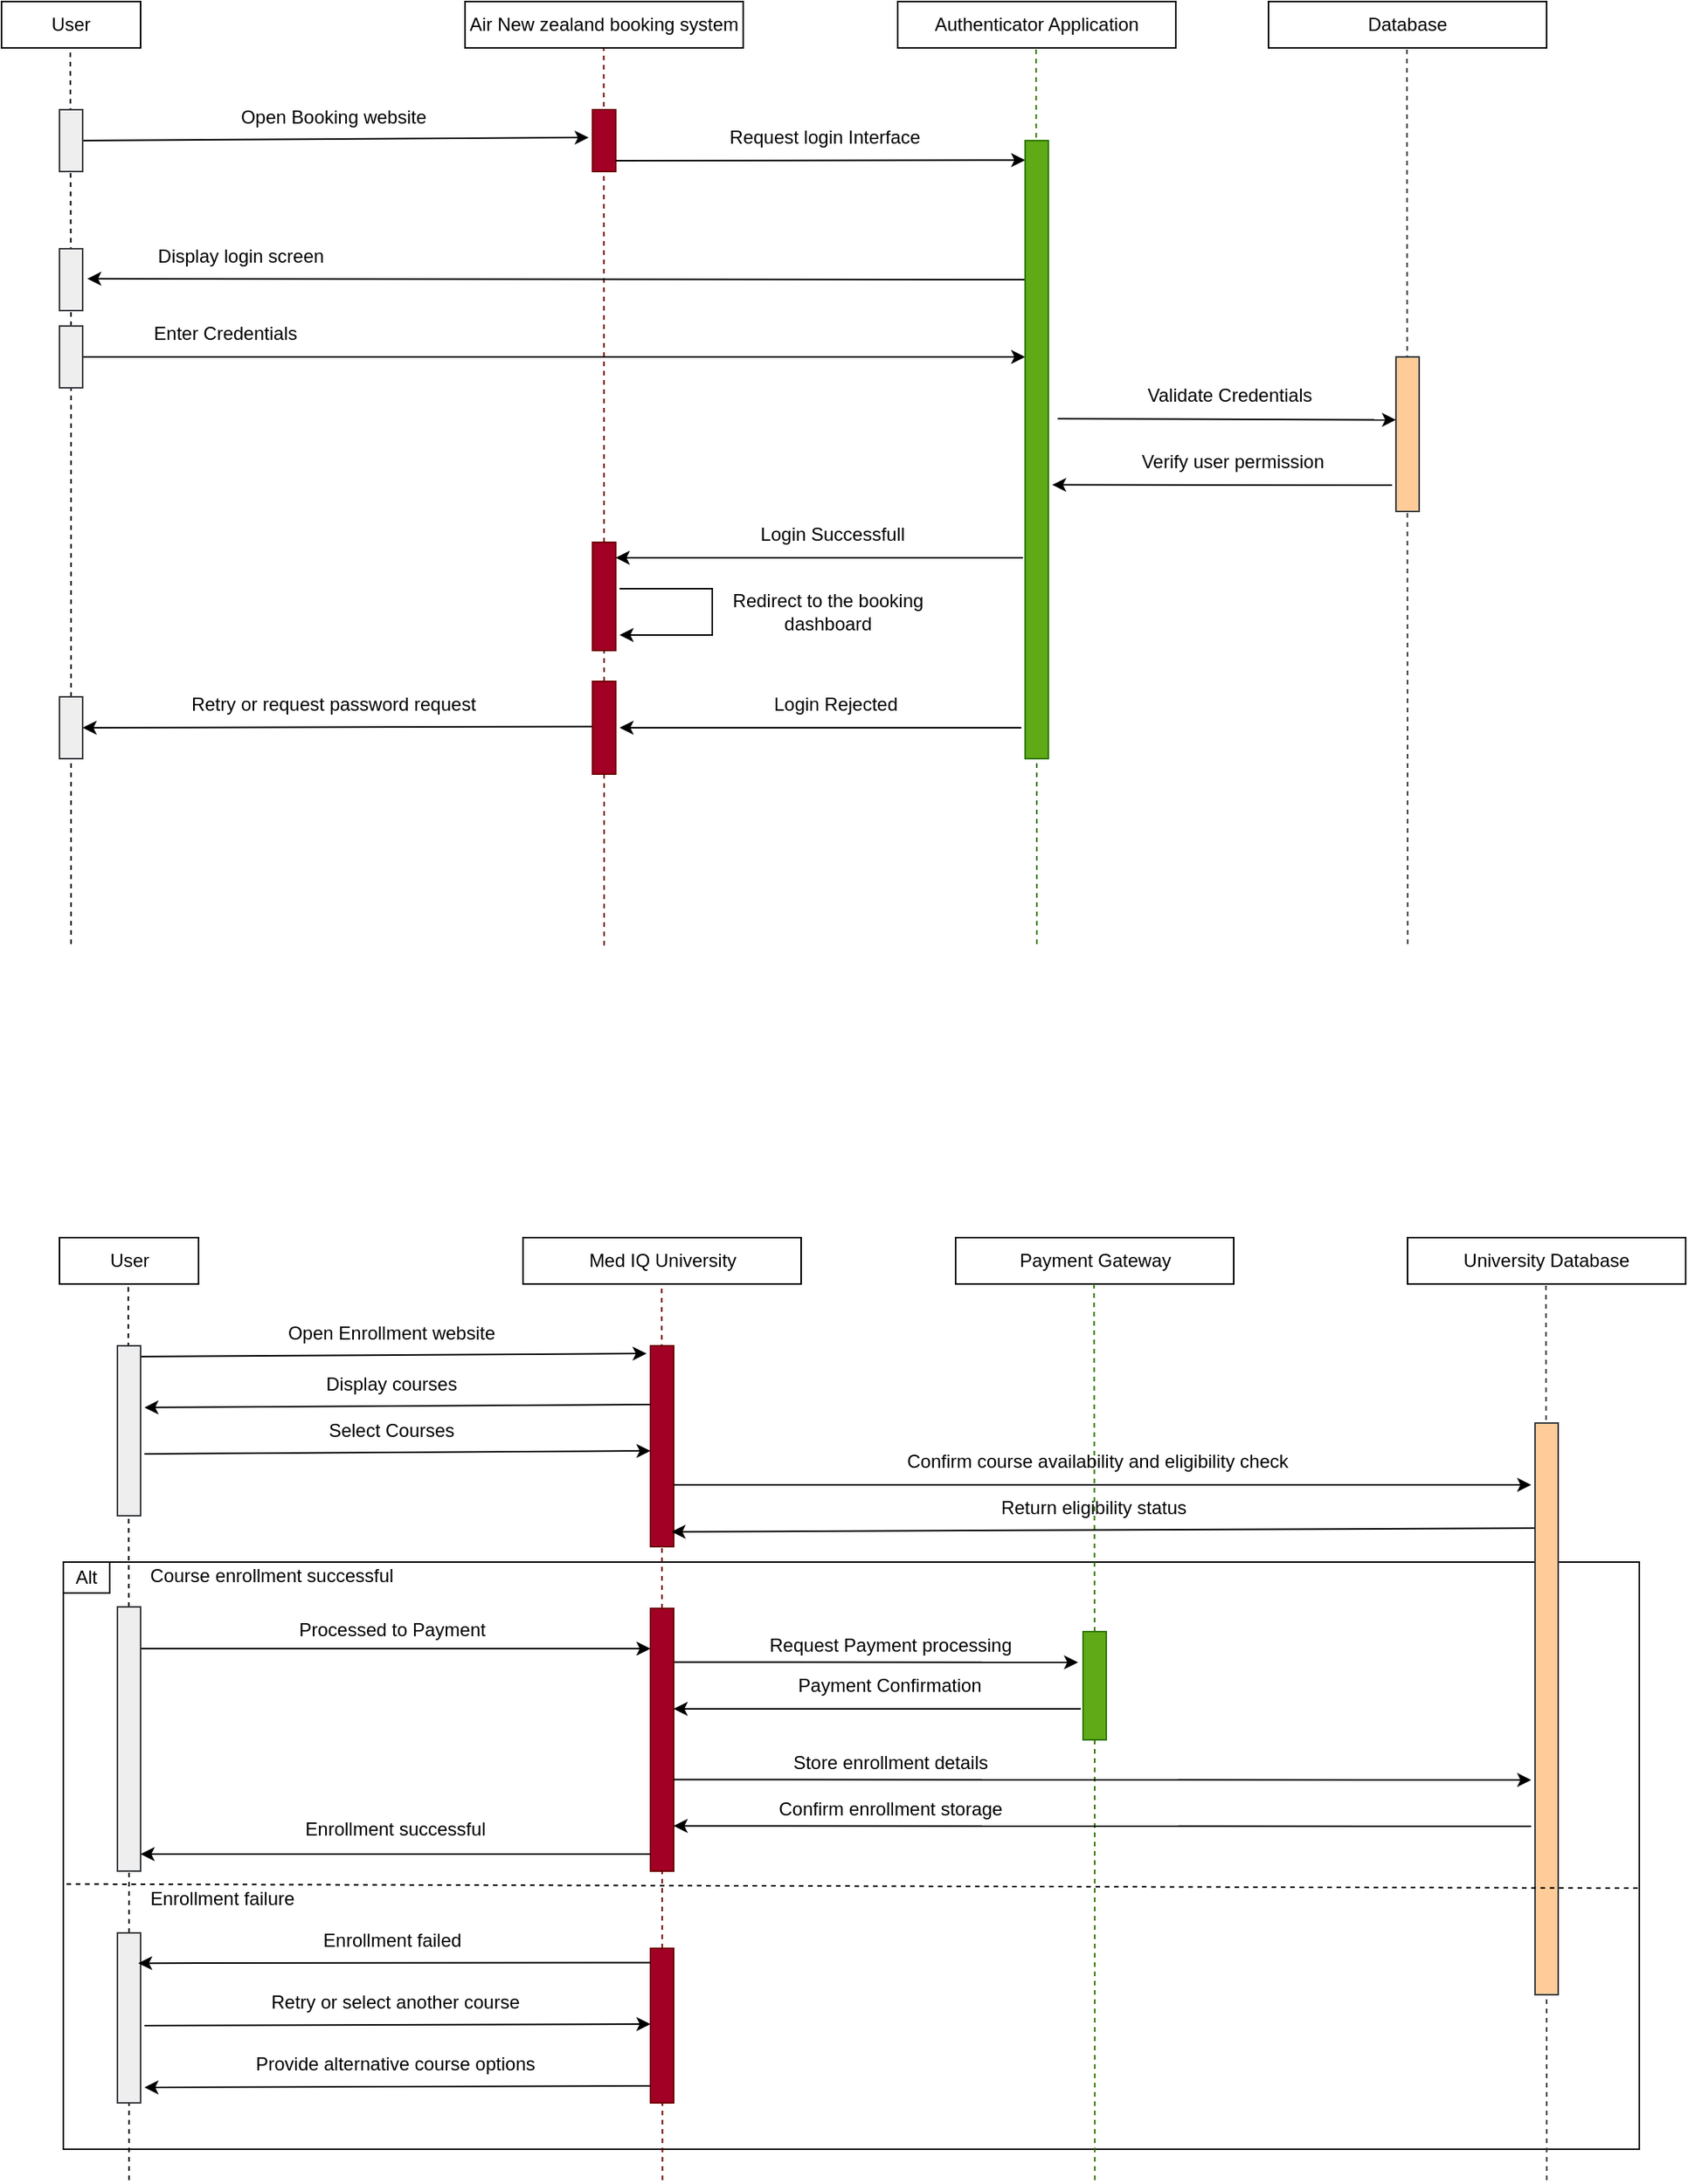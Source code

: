 <mxfile version="27.0.9">
  <diagram name="Page-1" id="YzbKd9JQZFOpudnFDwKt">
    <mxGraphModel dx="2191" dy="1273" grid="1" gridSize="10" guides="1" tooltips="1" connect="1" arrows="1" fold="1" page="1" pageScale="1" pageWidth="850" pageHeight="1100" math="0" shadow="0">
      <root>
        <mxCell id="0" />
        <mxCell id="1" parent="0" />
        <mxCell id="b5PGIRSptxfvXviJMNQf-1" value="" style="rounded=0;whiteSpace=wrap;html=1;fillColor=none;" vertex="1" parent="1">
          <mxGeometry x="80" y="1050" width="1020" height="380" as="geometry" />
        </mxCell>
        <mxCell id="b5PGIRSptxfvXviJMNQf-2" value="" style="endArrow=none;html=1;rounded=0;dashed=1;fillColor=#a20025;strokeColor=#6F0000;" edge="1" parent="1" source="b5PGIRSptxfvXviJMNQf-76">
          <mxGeometry width="50" height="50" relative="1" as="geometry">
            <mxPoint x="430" y="650.889" as="sourcePoint" />
            <mxPoint x="429.75" y="70" as="targetPoint" />
          </mxGeometry>
        </mxCell>
        <mxCell id="b5PGIRSptxfvXviJMNQf-3" value="User" style="rounded=0;whiteSpace=wrap;html=1;" vertex="1" parent="1">
          <mxGeometry x="40" y="40" width="90" height="30" as="geometry" />
        </mxCell>
        <mxCell id="b5PGIRSptxfvXviJMNQf-4" value="Air New zealand booking system" style="rounded=0;whiteSpace=wrap;html=1;" vertex="1" parent="1">
          <mxGeometry x="340" y="40" width="180" height="30" as="geometry" />
        </mxCell>
        <mxCell id="b5PGIRSptxfvXviJMNQf-5" value="Authenticator Application" style="rounded=0;whiteSpace=wrap;html=1;" vertex="1" parent="1">
          <mxGeometry x="620" y="40" width="180" height="30" as="geometry" />
        </mxCell>
        <mxCell id="b5PGIRSptxfvXviJMNQf-6" value="" style="endArrow=classic;html=1;rounded=0;" edge="1" parent="1" source="b5PGIRSptxfvXviJMNQf-30">
          <mxGeometry width="50" height="50" relative="1" as="geometry">
            <mxPoint x="85" y="129.5" as="sourcePoint" />
            <mxPoint x="420" y="128" as="targetPoint" />
          </mxGeometry>
        </mxCell>
        <mxCell id="b5PGIRSptxfvXviJMNQf-7" value="" style="rounded=0;whiteSpace=wrap;html=1;fillColor=#a20025;fontColor=#ffffff;strokeColor=#6F0000;gradientColor=none;" vertex="1" parent="1">
          <mxGeometry x="422.5" y="110" width="15" height="40" as="geometry" />
        </mxCell>
        <mxCell id="b5PGIRSptxfvXviJMNQf-8" value="" style="endArrow=none;html=1;rounded=0;dashed=1;" edge="1" parent="1" source="b5PGIRSptxfvXviJMNQf-33">
          <mxGeometry width="50" height="50" relative="1" as="geometry">
            <mxPoint x="85" y="650" as="sourcePoint" />
            <mxPoint x="84.5" y="70" as="targetPoint" />
          </mxGeometry>
        </mxCell>
        <mxCell id="b5PGIRSptxfvXviJMNQf-9" value="Open Booking website" style="text;strokeColor=none;align=center;fillColor=none;html=1;verticalAlign=middle;whiteSpace=wrap;rounded=0;" vertex="1" parent="1">
          <mxGeometry x="190" y="100" width="130" height="30" as="geometry" />
        </mxCell>
        <mxCell id="b5PGIRSptxfvXviJMNQf-10" value="" style="endArrow=none;html=1;rounded=0;dashed=1;fillColor=#60a917;strokeColor=#2D7600;" edge="1" parent="1">
          <mxGeometry width="50" height="50" relative="1" as="geometry">
            <mxPoint x="710.1" y="650" as="sourcePoint" />
            <mxPoint x="709.6" y="70" as="targetPoint" />
          </mxGeometry>
        </mxCell>
        <mxCell id="b5PGIRSptxfvXviJMNQf-11" value="" style="endArrow=classic;html=1;rounded=0;entryX=0.119;entryY=0.026;entryDx=0;entryDy=0;entryPerimeter=0;exitX=1;exitY=0.5;exitDx=0;exitDy=0;" edge="1" parent="1">
          <mxGeometry width="50" height="50" relative="1" as="geometry">
            <mxPoint x="437.5" y="143" as="sourcePoint" />
            <mxPoint x="702.505" y="142.62" as="targetPoint" />
          </mxGeometry>
        </mxCell>
        <mxCell id="b5PGIRSptxfvXviJMNQf-12" value="Request login Interface" style="text;strokeColor=none;align=center;fillColor=none;html=1;verticalAlign=middle;whiteSpace=wrap;rounded=0;" vertex="1" parent="1">
          <mxGeometry x="508.22" y="113" width="130" height="30" as="geometry" />
        </mxCell>
        <mxCell id="b5PGIRSptxfvXviJMNQf-13" value="" style="endArrow=classic;html=1;rounded=0;entryX=1.2;entryY=0.485;entryDx=0;entryDy=0;entryPerimeter=0;" edge="1" parent="1" target="b5PGIRSptxfvXviJMNQf-31">
          <mxGeometry width="50" height="50" relative="1" as="geometry">
            <mxPoint x="710" y="220" as="sourcePoint" />
            <mxPoint x="90" y="220" as="targetPoint" />
          </mxGeometry>
        </mxCell>
        <mxCell id="b5PGIRSptxfvXviJMNQf-14" value="Display login screen" style="text;strokeColor=none;align=center;fillColor=none;html=1;verticalAlign=middle;whiteSpace=wrap;rounded=0;" vertex="1" parent="1">
          <mxGeometry x="130" y="190" width="130" height="30" as="geometry" />
        </mxCell>
        <mxCell id="b5PGIRSptxfvXviJMNQf-15" value="" style="endArrow=classic;html=1;rounded=0;" edge="1" parent="1">
          <mxGeometry width="50" height="50" relative="1" as="geometry">
            <mxPoint x="82.5" y="270" as="sourcePoint" />
            <mxPoint x="702.5" y="270" as="targetPoint" />
          </mxGeometry>
        </mxCell>
        <mxCell id="b5PGIRSptxfvXviJMNQf-16" value="Enter Credentials" style="text;strokeColor=none;align=center;fillColor=none;html=1;verticalAlign=middle;whiteSpace=wrap;rounded=0;" vertex="1" parent="1">
          <mxGeometry x="120" y="240" width="130" height="30" as="geometry" />
        </mxCell>
        <mxCell id="b5PGIRSptxfvXviJMNQf-17" value="" style="endArrow=classic;html=1;rounded=0;startArrow=none;startFill=0;exitX=1.189;exitY=0.166;exitDx=0;exitDy=0;exitPerimeter=0;entryX=-0.1;entryY=0.407;entryDx=0;entryDy=0;entryPerimeter=0;endFill=1;" edge="1" parent="1">
          <mxGeometry width="50" height="50" relative="1" as="geometry">
            <mxPoint x="723.555" y="310.0" as="sourcePoint" />
            <mxPoint x="942.5" y="310.74" as="targetPoint" />
          </mxGeometry>
        </mxCell>
        <mxCell id="b5PGIRSptxfvXviJMNQf-18" value="Validate Credentials" style="text;strokeColor=none;align=center;fillColor=none;html=1;verticalAlign=middle;whiteSpace=wrap;rounded=0;" vertex="1" parent="1">
          <mxGeometry x="770" y="280" width="130" height="30" as="geometry" />
        </mxCell>
        <mxCell id="b5PGIRSptxfvXviJMNQf-19" value="" style="endArrow=none;html=1;rounded=0;exitX=1.052;exitY=0.88;exitDx=0;exitDy=0;exitPerimeter=0;startArrow=classic;startFill=1;" edge="1" parent="1">
          <mxGeometry width="50" height="50" relative="1" as="geometry">
            <mxPoint x="720" y="352.8" as="sourcePoint" />
            <mxPoint x="940" y="353" as="targetPoint" />
          </mxGeometry>
        </mxCell>
        <mxCell id="b5PGIRSptxfvXviJMNQf-20" value="Verify user permission" style="text;strokeColor=none;align=center;fillColor=none;html=1;verticalAlign=middle;whiteSpace=wrap;rounded=0;" vertex="1" parent="1">
          <mxGeometry x="772" y="323" width="130" height="30" as="geometry" />
        </mxCell>
        <mxCell id="b5PGIRSptxfvXviJMNQf-21" value="" style="rounded=0;whiteSpace=wrap;html=1;fillColor=#60a917;fontColor=#ffffff;strokeColor=#2D7600;" vertex="1" parent="1">
          <mxGeometry x="702.5" y="130" width="15" height="400" as="geometry" />
        </mxCell>
        <mxCell id="b5PGIRSptxfvXviJMNQf-22" value="" style="rounded=0;whiteSpace=wrap;html=1;fillColor=#a20025;fontColor=#ffffff;strokeColor=#6F0000;gradientColor=none;" vertex="1" parent="1">
          <mxGeometry x="422.5" y="390" width="15" height="70" as="geometry" />
        </mxCell>
        <mxCell id="b5PGIRSptxfvXviJMNQf-23" value="" style="endArrow=none;html=1;rounded=0;startArrow=classic;startFill=1;exitX=1.189;exitY=0.166;exitDx=0;exitDy=0;exitPerimeter=0;" edge="1" parent="1">
          <mxGeometry width="50" height="50" relative="1" as="geometry">
            <mxPoint x="437.5" y="400" as="sourcePoint" />
            <mxPoint x="701" y="400" as="targetPoint" />
          </mxGeometry>
        </mxCell>
        <mxCell id="b5PGIRSptxfvXviJMNQf-24" value="Login Successfull" style="text;strokeColor=none;align=center;fillColor=none;html=1;verticalAlign=middle;whiteSpace=wrap;rounded=0;" vertex="1" parent="1">
          <mxGeometry x="512.5" y="370" width="130" height="30" as="geometry" />
        </mxCell>
        <mxCell id="b5PGIRSptxfvXviJMNQf-25" value="" style="endArrow=classic;html=1;rounded=0;endFill=1;" edge="1" parent="1">
          <mxGeometry width="50" height="50" relative="1" as="geometry">
            <mxPoint x="440" y="420" as="sourcePoint" />
            <mxPoint x="440" y="450" as="targetPoint" />
            <Array as="points">
              <mxPoint x="500" y="420" />
              <mxPoint x="500" y="450" />
            </Array>
          </mxGeometry>
        </mxCell>
        <mxCell id="b5PGIRSptxfvXviJMNQf-26" value="Redirect to the booking dashboard" style="text;strokeColor=none;align=center;fillColor=none;html=1;verticalAlign=middle;whiteSpace=wrap;rounded=0;" vertex="1" parent="1">
          <mxGeometry x="510" y="420" width="130" height="30" as="geometry" />
        </mxCell>
        <mxCell id="b5PGIRSptxfvXviJMNQf-27" value="" style="endArrow=none;html=1;rounded=0;startArrow=classic;startFill=1;exitX=1.189;exitY=0.166;exitDx=0;exitDy=0;exitPerimeter=0;" edge="1" parent="1">
          <mxGeometry width="50" height="50" relative="1" as="geometry">
            <mxPoint x="440" y="510" as="sourcePoint" />
            <mxPoint x="700" y="510" as="targetPoint" />
          </mxGeometry>
        </mxCell>
        <mxCell id="b5PGIRSptxfvXviJMNQf-28" value="Login Rejected" style="text;strokeColor=none;align=center;fillColor=none;html=1;verticalAlign=middle;whiteSpace=wrap;rounded=0;" vertex="1" parent="1">
          <mxGeometry x="515" y="480" width="130" height="30" as="geometry" />
        </mxCell>
        <mxCell id="b5PGIRSptxfvXviJMNQf-29" value="" style="endArrow=classic;html=1;rounded=0;entryX=0.217;entryY=0.455;entryDx=0;entryDy=0;entryPerimeter=0;" edge="1" parent="1" target="b5PGIRSptxfvXviJMNQf-30">
          <mxGeometry width="50" height="50" relative="1" as="geometry">
            <mxPoint x="85" y="129.5" as="sourcePoint" />
            <mxPoint x="426" y="128" as="targetPoint" />
          </mxGeometry>
        </mxCell>
        <mxCell id="b5PGIRSptxfvXviJMNQf-30" value="" style="rounded=0;whiteSpace=wrap;html=1;fillColor=light-dark(#eeeeee, #f9f5f5);strokeColor=#36393d;" vertex="1" parent="1">
          <mxGeometry x="77.5" y="110" width="15" height="40" as="geometry" />
        </mxCell>
        <mxCell id="b5PGIRSptxfvXviJMNQf-31" value="" style="rounded=0;whiteSpace=wrap;html=1;fillColor=light-dark(#eeeeee, #f9f5f5);strokeColor=#36393d;" vertex="1" parent="1">
          <mxGeometry x="77.5" y="200" width="15" height="40" as="geometry" />
        </mxCell>
        <mxCell id="b5PGIRSptxfvXviJMNQf-32" value="" style="endArrow=none;html=1;rounded=0;dashed=1;" edge="1" parent="1" source="b5PGIRSptxfvXviJMNQf-35" target="b5PGIRSptxfvXviJMNQf-33">
          <mxGeometry width="50" height="50" relative="1" as="geometry">
            <mxPoint x="85" y="650" as="sourcePoint" />
            <mxPoint x="84.5" y="70" as="targetPoint" />
          </mxGeometry>
        </mxCell>
        <mxCell id="b5PGIRSptxfvXviJMNQf-33" value="" style="rounded=0;whiteSpace=wrap;html=1;fillColor=light-dark(#eeeeee, #f9f5f5);strokeColor=#36393d;" vertex="1" parent="1">
          <mxGeometry x="77.5" y="250" width="15" height="40" as="geometry" />
        </mxCell>
        <mxCell id="b5PGIRSptxfvXviJMNQf-34" value="" style="endArrow=none;html=1;rounded=0;dashed=1;" edge="1" parent="1" target="b5PGIRSptxfvXviJMNQf-35">
          <mxGeometry width="50" height="50" relative="1" as="geometry">
            <mxPoint x="85" y="650" as="sourcePoint" />
            <mxPoint x="85" y="290" as="targetPoint" />
          </mxGeometry>
        </mxCell>
        <mxCell id="b5PGIRSptxfvXviJMNQf-35" value="" style="rounded=0;whiteSpace=wrap;html=1;fillColor=light-dark(#eeeeee, #f9f5f5);strokeColor=#36393d;" vertex="1" parent="1">
          <mxGeometry x="77.5" y="490" width="15" height="40" as="geometry" />
        </mxCell>
        <mxCell id="b5PGIRSptxfvXviJMNQf-36" value="" style="endArrow=none;html=1;rounded=0;startArrow=classic;startFill=1;exitX=1;exitY=0.5;exitDx=0;exitDy=0;" edge="1" parent="1" source="b5PGIRSptxfvXviJMNQf-35">
          <mxGeometry width="50" height="50" relative="1" as="geometry">
            <mxPoint x="162.5" y="509.26" as="sourcePoint" />
            <mxPoint x="422.5" y="509.26" as="targetPoint" />
          </mxGeometry>
        </mxCell>
        <mxCell id="b5PGIRSptxfvXviJMNQf-37" value="Retry or request password request" style="text;strokeColor=none;align=center;fillColor=none;html=1;verticalAlign=middle;whiteSpace=wrap;rounded=0;" vertex="1" parent="1">
          <mxGeometry x="155" y="480" width="200" height="30" as="geometry" />
        </mxCell>
        <mxCell id="b5PGIRSptxfvXviJMNQf-38" value="" style="endArrow=none;html=1;rounded=0;dashed=1;fillColor=#a20025;strokeColor=#6F0000;" edge="1" parent="1" source="b5PGIRSptxfvXviJMNQf-53">
          <mxGeometry width="50" height="50" relative="1" as="geometry">
            <mxPoint x="467.75" y="1450" as="sourcePoint" />
            <mxPoint x="467.25" y="870" as="targetPoint" />
          </mxGeometry>
        </mxCell>
        <mxCell id="b5PGIRSptxfvXviJMNQf-39" value="User" style="rounded=0;whiteSpace=wrap;html=1;" vertex="1" parent="1">
          <mxGeometry x="77.5" y="840" width="90" height="30" as="geometry" />
        </mxCell>
        <mxCell id="b5PGIRSptxfvXviJMNQf-40" value="Med IQ University" style="rounded=0;whiteSpace=wrap;html=1;" vertex="1" parent="1">
          <mxGeometry x="377.5" y="840" width="180" height="30" as="geometry" />
        </mxCell>
        <mxCell id="b5PGIRSptxfvXviJMNQf-41" value="Payment Gateway" style="rounded=0;whiteSpace=wrap;html=1;" vertex="1" parent="1">
          <mxGeometry x="657.5" y="840" width="180" height="30" as="geometry" />
        </mxCell>
        <mxCell id="b5PGIRSptxfvXviJMNQf-42" value="" style="endArrow=classic;html=1;rounded=0;" edge="1" parent="1">
          <mxGeometry width="50" height="50" relative="1" as="geometry">
            <mxPoint x="130" y="916.955" as="sourcePoint" />
            <mxPoint x="457.5" y="915" as="targetPoint" />
          </mxGeometry>
        </mxCell>
        <mxCell id="b5PGIRSptxfvXviJMNQf-43" value="" style="rounded=0;whiteSpace=wrap;html=1;fillColor=#a20025;fontColor=#ffffff;strokeColor=#6F0000;gradientColor=none;" vertex="1" parent="1">
          <mxGeometry x="460" y="910" width="15" height="130" as="geometry" />
        </mxCell>
        <mxCell id="b5PGIRSptxfvXviJMNQf-44" value="" style="endArrow=none;html=1;rounded=0;dashed=1;" edge="1" parent="1" source="b5PGIRSptxfvXviJMNQf-61">
          <mxGeometry width="50" height="50" relative="1" as="geometry">
            <mxPoint x="122.5" y="1450" as="sourcePoint" />
            <mxPoint x="122" y="870" as="targetPoint" />
          </mxGeometry>
        </mxCell>
        <mxCell id="b5PGIRSptxfvXviJMNQf-45" value="Open Enrollment website" style="text;strokeColor=none;align=center;fillColor=none;html=1;verticalAlign=middle;whiteSpace=wrap;rounded=0;" vertex="1" parent="1">
          <mxGeometry x="221.25" y="887" width="142.5" height="30" as="geometry" />
        </mxCell>
        <mxCell id="b5PGIRSptxfvXviJMNQf-46" value="" style="endArrow=none;html=1;rounded=0;dashed=1;fillColor=#60a917;strokeColor=#2D7600;" edge="1" parent="1" source="b5PGIRSptxfvXviJMNQf-81">
          <mxGeometry width="50" height="50" relative="1" as="geometry">
            <mxPoint x="747.6" y="1450" as="sourcePoint" />
            <mxPoint x="747.1" y="870" as="targetPoint" />
          </mxGeometry>
        </mxCell>
        <mxCell id="b5PGIRSptxfvXviJMNQf-47" value="" style="endArrow=classic;html=1;rounded=0;" edge="1" parent="1">
          <mxGeometry width="50" height="50" relative="1" as="geometry">
            <mxPoint x="475" y="1000" as="sourcePoint" />
            <mxPoint x="1030" y="1000" as="targetPoint" />
          </mxGeometry>
        </mxCell>
        <mxCell id="b5PGIRSptxfvXviJMNQf-48" value="" style="endArrow=classic;html=1;rounded=0;" edge="1" parent="1">
          <mxGeometry width="50" height="50" relative="1" as="geometry">
            <mxPoint x="120" y="1106" as="sourcePoint" />
            <mxPoint x="460" y="1106" as="targetPoint" />
          </mxGeometry>
        </mxCell>
        <mxCell id="b5PGIRSptxfvXviJMNQf-49" value="Processed to Payment" style="text;strokeColor=none;align=center;fillColor=none;html=1;verticalAlign=middle;whiteSpace=wrap;rounded=0;" vertex="1" parent="1">
          <mxGeometry x="227.5" y="1079" width="130" height="30" as="geometry" />
        </mxCell>
        <mxCell id="b5PGIRSptxfvXviJMNQf-50" value="Request Payment processing" style="text;strokeColor=none;align=center;fillColor=none;html=1;verticalAlign=middle;whiteSpace=wrap;rounded=0;" vertex="1" parent="1">
          <mxGeometry x="533.75" y="1089" width="162.5" height="30" as="geometry" />
        </mxCell>
        <mxCell id="b5PGIRSptxfvXviJMNQf-51" value="" style="endArrow=classic;html=1;rounded=0;exitX=1.052;exitY=0.88;exitDx=0;exitDy=0;exitPerimeter=0;" edge="1" parent="1">
          <mxGeometry width="50" height="50" relative="1" as="geometry">
            <mxPoint x="475" y="1114.71" as="sourcePoint" />
            <mxPoint x="736.72" y="1114.91" as="targetPoint" />
          </mxGeometry>
        </mxCell>
        <mxCell id="b5PGIRSptxfvXviJMNQf-52" value="" style="endArrow=none;html=1;rounded=0;dashed=1;fillColor=#a20025;strokeColor=#6F0000;" edge="1" parent="1" target="b5PGIRSptxfvXviJMNQf-53">
          <mxGeometry width="50" height="50" relative="1" as="geometry">
            <mxPoint x="467.5" y="1190" as="sourcePoint" />
            <mxPoint x="467.25" y="870" as="targetPoint" />
          </mxGeometry>
        </mxCell>
        <mxCell id="b5PGIRSptxfvXviJMNQf-53" value="" style="rounded=0;whiteSpace=wrap;html=1;fillColor=#a20025;fontColor=#ffffff;strokeColor=#6F0000;gradientColor=none;" vertex="1" parent="1">
          <mxGeometry x="460" y="1080" width="15" height="170" as="geometry" />
        </mxCell>
        <mxCell id="b5PGIRSptxfvXviJMNQf-54" value="" style="endArrow=none;html=1;rounded=0;dashed=1;fillColor=#a20025;strokeColor=#6F0000;" edge="1" parent="1" target="b5PGIRSptxfvXviJMNQf-53">
          <mxGeometry width="50" height="50" relative="1" as="geometry">
            <mxPoint x="467.75" y="1450" as="sourcePoint" />
            <mxPoint x="467.539" y="1260" as="targetPoint" />
          </mxGeometry>
        </mxCell>
        <mxCell id="b5PGIRSptxfvXviJMNQf-55" value="" style="endArrow=none;html=1;rounded=0;startArrow=classic;startFill=1;exitX=1.189;exitY=0.166;exitDx=0;exitDy=0;exitPerimeter=0;" edge="1" parent="1">
          <mxGeometry width="50" height="50" relative="1" as="geometry">
            <mxPoint x="475" y="1145" as="sourcePoint" />
            <mxPoint x="738.5" y="1145" as="targetPoint" />
          </mxGeometry>
        </mxCell>
        <mxCell id="b5PGIRSptxfvXviJMNQf-56" value="Payment Confirmation" style="text;strokeColor=none;align=center;fillColor=none;html=1;verticalAlign=middle;whiteSpace=wrap;rounded=0;" vertex="1" parent="1">
          <mxGeometry x="550" y="1115" width="130" height="30" as="geometry" />
        </mxCell>
        <mxCell id="b5PGIRSptxfvXviJMNQf-57" value="" style="rounded=0;whiteSpace=wrap;html=1;fillColor=#a20025;fontColor=#ffffff;strokeColor=#6F0000;gradientColor=none;" vertex="1" parent="1">
          <mxGeometry x="460" y="1300" width="15" height="100" as="geometry" />
        </mxCell>
        <mxCell id="b5PGIRSptxfvXviJMNQf-58" value="" style="endArrow=classic;html=1;rounded=0;entryX=0.217;entryY=0.455;entryDx=0;entryDy=0;entryPerimeter=0;" edge="1" parent="1" target="b5PGIRSptxfvXviJMNQf-59">
          <mxGeometry width="50" height="50" relative="1" as="geometry">
            <mxPoint x="122.5" y="929.5" as="sourcePoint" />
            <mxPoint x="463.5" y="928" as="targetPoint" />
          </mxGeometry>
        </mxCell>
        <mxCell id="b5PGIRSptxfvXviJMNQf-59" value="" style="rounded=0;whiteSpace=wrap;html=1;fillColor=light-dark(#eeeeee, #f9f5f5);strokeColor=#36393d;" vertex="1" parent="1">
          <mxGeometry x="115" y="910" width="15" height="110" as="geometry" />
        </mxCell>
        <mxCell id="b5PGIRSptxfvXviJMNQf-60" value="" style="endArrow=none;html=1;rounded=0;dashed=1;" edge="1" parent="1" source="b5PGIRSptxfvXviJMNQf-63" target="b5PGIRSptxfvXviJMNQf-61">
          <mxGeometry width="50" height="50" relative="1" as="geometry">
            <mxPoint x="122.5" y="1450" as="sourcePoint" />
            <mxPoint x="122" y="870" as="targetPoint" />
          </mxGeometry>
        </mxCell>
        <mxCell id="b5PGIRSptxfvXviJMNQf-61" value="" style="rounded=0;whiteSpace=wrap;html=1;fillColor=light-dark(#eeeeee, #f9f5f5);strokeColor=#36393d;" vertex="1" parent="1">
          <mxGeometry x="115" y="1079" width="15" height="171" as="geometry" />
        </mxCell>
        <mxCell id="b5PGIRSptxfvXviJMNQf-62" value="" style="endArrow=none;html=1;rounded=0;dashed=1;" edge="1" parent="1" target="b5PGIRSptxfvXviJMNQf-63">
          <mxGeometry width="50" height="50" relative="1" as="geometry">
            <mxPoint x="122.5" y="1450" as="sourcePoint" />
            <mxPoint x="122.5" y="1090" as="targetPoint" />
          </mxGeometry>
        </mxCell>
        <mxCell id="b5PGIRSptxfvXviJMNQf-63" value="" style="rounded=0;whiteSpace=wrap;html=1;fillColor=light-dark(#eeeeee, #f9f5f5);strokeColor=#36393d;" vertex="1" parent="1">
          <mxGeometry x="115" y="1290" width="15" height="110" as="geometry" />
        </mxCell>
        <mxCell id="b5PGIRSptxfvXviJMNQf-64" value="" style="endArrow=none;html=1;rounded=0;startArrow=classic;startFill=1;exitX=0.897;exitY=0.178;exitDx=0;exitDy=0;exitPerimeter=0;" edge="1" parent="1" source="b5PGIRSptxfvXviJMNQf-63">
          <mxGeometry width="50" height="50" relative="1" as="geometry">
            <mxPoint x="200" y="1309.26" as="sourcePoint" />
            <mxPoint x="460" y="1309.26" as="targetPoint" />
          </mxGeometry>
        </mxCell>
        <mxCell id="b5PGIRSptxfvXviJMNQf-65" value="Enrollment failed" style="text;strokeColor=none;align=center;fillColor=none;html=1;verticalAlign=middle;whiteSpace=wrap;rounded=0;" vertex="1" parent="1">
          <mxGeometry x="192.5" y="1280" width="200" height="30" as="geometry" />
        </mxCell>
        <mxCell id="b5PGIRSptxfvXviJMNQf-66" value="" style="endArrow=none;html=1;rounded=0;startFill=1;startArrow=classic;" edge="1" parent="1">
          <mxGeometry width="50" height="50" relative="1" as="geometry">
            <mxPoint x="132.5" y="949.955" as="sourcePoint" />
            <mxPoint x="460" y="948" as="targetPoint" />
          </mxGeometry>
        </mxCell>
        <mxCell id="b5PGIRSptxfvXviJMNQf-67" value="Display courses" style="text;strokeColor=none;align=center;fillColor=none;html=1;verticalAlign=middle;whiteSpace=wrap;rounded=0;" vertex="1" parent="1">
          <mxGeometry x="221.25" y="920" width="142.5" height="30" as="geometry" />
        </mxCell>
        <mxCell id="b5PGIRSptxfvXviJMNQf-68" value="" style="endArrow=classic;html=1;rounded=0;" edge="1" parent="1">
          <mxGeometry width="50" height="50" relative="1" as="geometry">
            <mxPoint x="132.5" y="979.955" as="sourcePoint" />
            <mxPoint x="460" y="978" as="targetPoint" />
          </mxGeometry>
        </mxCell>
        <mxCell id="b5PGIRSptxfvXviJMNQf-69" value="Select Courses" style="text;strokeColor=none;align=center;fillColor=none;html=1;verticalAlign=middle;whiteSpace=wrap;rounded=0;" vertex="1" parent="1">
          <mxGeometry x="221.25" y="950" width="142.5" height="30" as="geometry" />
        </mxCell>
        <mxCell id="b5PGIRSptxfvXviJMNQf-70" value="" style="endArrow=none;html=1;rounded=0;startFill=1;startArrow=classic;exitX=0.911;exitY=0.926;exitDx=0;exitDy=0;exitPerimeter=0;" edge="1" parent="1" source="b5PGIRSptxfvXviJMNQf-43">
          <mxGeometry width="50" height="50" relative="1" as="geometry">
            <mxPoint x="705" y="1029.955" as="sourcePoint" />
            <mxPoint x="1032.5" y="1028" as="targetPoint" />
          </mxGeometry>
        </mxCell>
        <mxCell id="b5PGIRSptxfvXviJMNQf-71" value="Return eligibility status" style="text;strokeColor=none;align=center;fillColor=none;html=1;verticalAlign=middle;whiteSpace=wrap;rounded=0;" vertex="1" parent="1">
          <mxGeometry x="629.37" y="1000" width="236.25" height="30" as="geometry" />
        </mxCell>
        <mxCell id="b5PGIRSptxfvXviJMNQf-72" value="Database" style="rounded=0;whiteSpace=wrap;html=1;" vertex="1" parent="1">
          <mxGeometry x="860" y="40" width="180" height="30" as="geometry" />
        </mxCell>
        <mxCell id="b5PGIRSptxfvXviJMNQf-73" value="" style="endArrow=none;html=1;rounded=0;dashed=1;fillColor=#ffcc99;strokeColor=#36393d;" edge="1" parent="1">
          <mxGeometry width="50" height="50" relative="1" as="geometry">
            <mxPoint x="950.1" y="650" as="sourcePoint" />
            <mxPoint x="949.6" y="70" as="targetPoint" />
          </mxGeometry>
        </mxCell>
        <mxCell id="b5PGIRSptxfvXviJMNQf-74" value="" style="rounded=0;whiteSpace=wrap;html=1;fillColor=#ffcc99;strokeColor=#36393d;" vertex="1" parent="1">
          <mxGeometry x="942.5" y="270" width="15" height="100" as="geometry" />
        </mxCell>
        <mxCell id="b5PGIRSptxfvXviJMNQf-75" value="" style="endArrow=none;html=1;rounded=0;dashed=1;fillColor=#a20025;strokeColor=#6F0000;" edge="1" parent="1" target="b5PGIRSptxfvXviJMNQf-76">
          <mxGeometry width="50" height="50" relative="1" as="geometry">
            <mxPoint x="430" y="650.889" as="sourcePoint" />
            <mxPoint x="429.75" y="70" as="targetPoint" />
          </mxGeometry>
        </mxCell>
        <mxCell id="b5PGIRSptxfvXviJMNQf-76" value="" style="rounded=0;whiteSpace=wrap;html=1;fillColor=#a20025;fontColor=#ffffff;strokeColor=#6F0000;gradientColor=none;" vertex="1" parent="1">
          <mxGeometry x="422.5" y="480" width="15" height="60" as="geometry" />
        </mxCell>
        <mxCell id="b5PGIRSptxfvXviJMNQf-77" value="University Database" style="rounded=0;whiteSpace=wrap;html=1;" vertex="1" parent="1">
          <mxGeometry x="950" y="840" width="180" height="30" as="geometry" />
        </mxCell>
        <mxCell id="b5PGIRSptxfvXviJMNQf-78" value="" style="endArrow=none;html=1;rounded=0;dashed=1;fillColor=#ffcc99;strokeColor=#36393d;" edge="1" parent="1">
          <mxGeometry width="50" height="50" relative="1" as="geometry">
            <mxPoint x="1040.1" y="1450" as="sourcePoint" />
            <mxPoint x="1039.6" y="870" as="targetPoint" />
          </mxGeometry>
        </mxCell>
        <mxCell id="b5PGIRSptxfvXviJMNQf-79" value="" style="rounded=0;whiteSpace=wrap;html=1;fillColor=#ffcc99;strokeColor=#36393d;" vertex="1" parent="1">
          <mxGeometry x="1032.5" y="960" width="15" height="370" as="geometry" />
        </mxCell>
        <mxCell id="b5PGIRSptxfvXviJMNQf-80" value="" style="endArrow=none;html=1;rounded=0;dashed=1;fillColor=#60a917;strokeColor=#2D7600;" edge="1" parent="1" target="b5PGIRSptxfvXviJMNQf-81">
          <mxGeometry width="50" height="50" relative="1" as="geometry">
            <mxPoint x="747.6" y="1450" as="sourcePoint" />
            <mxPoint x="747.1" y="870" as="targetPoint" />
          </mxGeometry>
        </mxCell>
        <mxCell id="b5PGIRSptxfvXviJMNQf-81" value="" style="rounded=0;whiteSpace=wrap;html=1;fillColor=#60a917;fontColor=#ffffff;strokeColor=#2D7600;" vertex="1" parent="1">
          <mxGeometry x="740" y="1095" width="15" height="70" as="geometry" />
        </mxCell>
        <mxCell id="b5PGIRSptxfvXviJMNQf-82" value="Confirm course availability and eligibility check" style="text;strokeColor=none;align=center;fillColor=none;html=1;verticalAlign=middle;whiteSpace=wrap;rounded=0;" vertex="1" parent="1">
          <mxGeometry x="610" y="970" width="278.75" height="30" as="geometry" />
        </mxCell>
        <mxCell id="b5PGIRSptxfvXviJMNQf-83" value="Store enrollment details" style="text;strokeColor=none;align=center;fillColor=none;html=1;verticalAlign=middle;whiteSpace=wrap;rounded=0;" vertex="1" parent="1">
          <mxGeometry x="533.75" y="1165" width="162.5" height="30" as="geometry" />
        </mxCell>
        <mxCell id="b5PGIRSptxfvXviJMNQf-84" value="" style="endArrow=classic;html=1;rounded=0;exitX=1.052;exitY=0.88;exitDx=0;exitDy=0;exitPerimeter=0;" edge="1" parent="1">
          <mxGeometry width="50" height="50" relative="1" as="geometry">
            <mxPoint x="475" y="1190.71" as="sourcePoint" />
            <mxPoint x="1030" y="1191" as="targetPoint" />
          </mxGeometry>
        </mxCell>
        <mxCell id="b5PGIRSptxfvXviJMNQf-85" value="Confirm enrollment storage" style="text;strokeColor=none;align=center;fillColor=none;html=1;verticalAlign=middle;whiteSpace=wrap;rounded=0;" vertex="1" parent="1">
          <mxGeometry x="533.75" y="1195" width="162.5" height="30" as="geometry" />
        </mxCell>
        <mxCell id="b5PGIRSptxfvXviJMNQf-86" value="" style="endArrow=none;html=1;rounded=0;exitX=1.052;exitY=0.88;exitDx=0;exitDy=0;exitPerimeter=0;startArrow=classic;startFill=1;" edge="1" parent="1">
          <mxGeometry width="50" height="50" relative="1" as="geometry">
            <mxPoint x="475" y="1220.71" as="sourcePoint" />
            <mxPoint x="1030" y="1221" as="targetPoint" />
          </mxGeometry>
        </mxCell>
        <mxCell id="b5PGIRSptxfvXviJMNQf-87" value="" style="endArrow=none;html=1;rounded=0;startArrow=classic;startFill=1;" edge="1" parent="1">
          <mxGeometry width="50" height="50" relative="1" as="geometry">
            <mxPoint x="130" y="1239" as="sourcePoint" />
            <mxPoint x="460" y="1239" as="targetPoint" />
          </mxGeometry>
        </mxCell>
        <mxCell id="b5PGIRSptxfvXviJMNQf-88" value="Enrollment successful" style="text;strokeColor=none;align=center;fillColor=none;html=1;verticalAlign=middle;whiteSpace=wrap;rounded=0;" vertex="1" parent="1">
          <mxGeometry x="230" y="1208.2" width="130" height="30" as="geometry" />
        </mxCell>
        <mxCell id="b5PGIRSptxfvXviJMNQf-89" value="" style="endArrow=classic;html=1;rounded=0;startArrow=none;startFill=0;exitX=1;exitY=0.5;exitDx=0;exitDy=0;endFill=1;" edge="1" parent="1">
          <mxGeometry width="50" height="50" relative="1" as="geometry">
            <mxPoint x="132.5" y="1350" as="sourcePoint" />
            <mxPoint x="460" y="1349" as="targetPoint" />
          </mxGeometry>
        </mxCell>
        <mxCell id="b5PGIRSptxfvXviJMNQf-90" value="Retry or select another course" style="text;strokeColor=none;align=center;fillColor=none;html=1;verticalAlign=middle;whiteSpace=wrap;rounded=0;" vertex="1" parent="1">
          <mxGeometry x="195" y="1320" width="200" height="30" as="geometry" />
        </mxCell>
        <mxCell id="b5PGIRSptxfvXviJMNQf-91" value="" style="endArrow=none;html=1;rounded=0;startArrow=classic;startFill=1;exitX=1;exitY=0.5;exitDx=0;exitDy=0;" edge="1" parent="1">
          <mxGeometry width="50" height="50" relative="1" as="geometry">
            <mxPoint x="132.5" y="1390" as="sourcePoint" />
            <mxPoint x="460" y="1389" as="targetPoint" />
          </mxGeometry>
        </mxCell>
        <mxCell id="b5PGIRSptxfvXviJMNQf-92" value="Provide alternative course options" style="text;strokeColor=none;align=center;fillColor=none;html=1;verticalAlign=middle;whiteSpace=wrap;rounded=0;" vertex="1" parent="1">
          <mxGeometry x="195" y="1360" width="200" height="30" as="geometry" />
        </mxCell>
        <mxCell id="b5PGIRSptxfvXviJMNQf-93" value="Course enrollment successful" style="text;strokeColor=none;align=center;fillColor=none;html=1;verticalAlign=middle;whiteSpace=wrap;rounded=0;" vertex="1" parent="1">
          <mxGeometry x="130" y="1044" width="170" height="30" as="geometry" />
        </mxCell>
        <mxCell id="b5PGIRSptxfvXviJMNQf-94" value="" style="endArrow=none;html=1;rounded=0;exitX=0.002;exitY=0.572;exitDx=0;exitDy=0;exitPerimeter=0;entryX=1;entryY=0.579;entryDx=0;entryDy=0;entryPerimeter=0;dashed=1;" edge="1" parent="1">
          <mxGeometry width="50" height="50" relative="1" as="geometry">
            <mxPoint x="82.04" y="1258.36" as="sourcePoint" />
            <mxPoint x="1100" y="1261.02" as="targetPoint" />
          </mxGeometry>
        </mxCell>
        <mxCell id="b5PGIRSptxfvXviJMNQf-95" value="Enrollment failure" style="text;strokeColor=none;align=center;fillColor=none;html=1;verticalAlign=middle;whiteSpace=wrap;rounded=0;" vertex="1" parent="1">
          <mxGeometry x="98" y="1253" width="170" height="30" as="geometry" />
        </mxCell>
        <mxCell id="b5PGIRSptxfvXviJMNQf-96" value="Alt" style="rounded=0;whiteSpace=wrap;html=1;" vertex="1" parent="1">
          <mxGeometry x="80" y="1050" width="30" height="20" as="geometry" />
        </mxCell>
      </root>
    </mxGraphModel>
  </diagram>
</mxfile>
